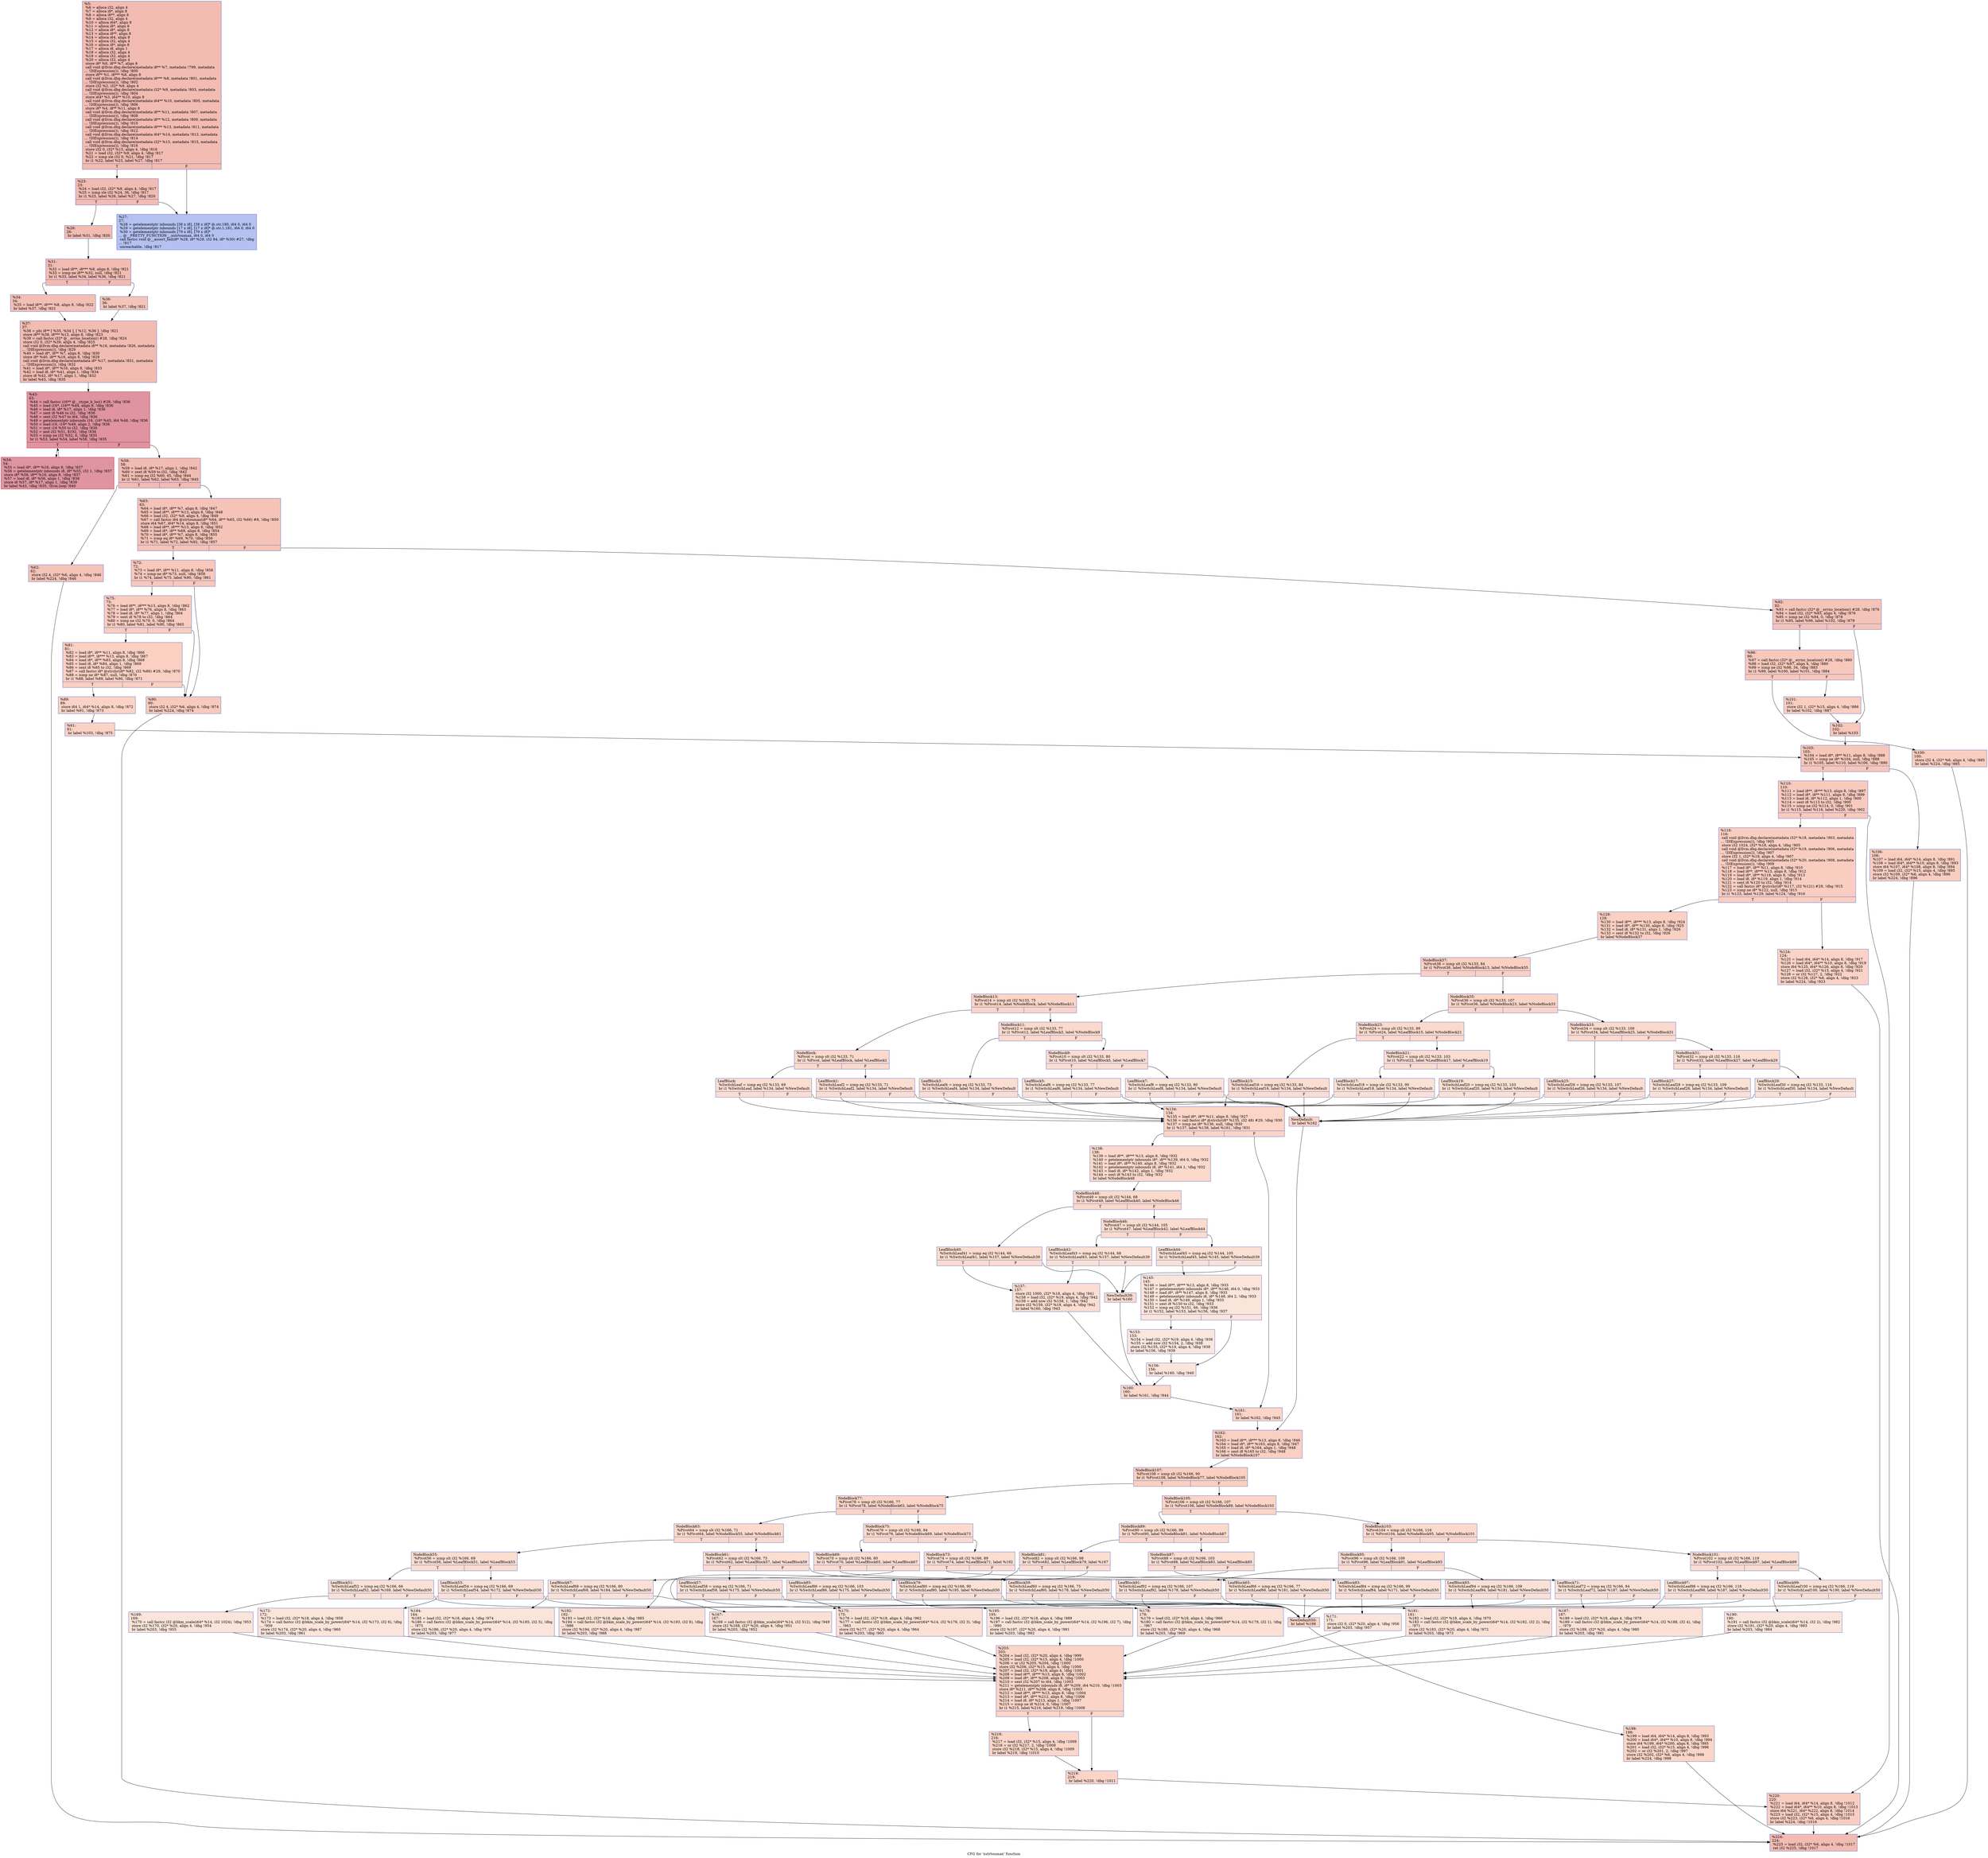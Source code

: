 digraph "CFG for 'xstrtoumax' function" {
	label="CFG for 'xstrtoumax' function";

	Node0x233a4b0 [shape=record,color="#3d50c3ff", style=filled, fillcolor="#e1675170",label="{%5:\l  %6 = alloca i32, align 4\l  %7 = alloca i8*, align 8\l  %8 = alloca i8**, align 8\l  %9 = alloca i32, align 4\l  %10 = alloca i64*, align 8\l  %11 = alloca i8*, align 8\l  %12 = alloca i8*, align 8\l  %13 = alloca i8**, align 8\l  %14 = alloca i64, align 8\l  %15 = alloca i32, align 4\l  %16 = alloca i8*, align 8\l  %17 = alloca i8, align 1\l  %18 = alloca i32, align 4\l  %19 = alloca i32, align 4\l  %20 = alloca i32, align 4\l  store i8* %0, i8** %7, align 8\l  call void @llvm.dbg.declare(metadata i8** %7, metadata !799, metadata\l... !DIExpression()), !dbg !800\l  store i8** %1, i8*** %8, align 8\l  call void @llvm.dbg.declare(metadata i8*** %8, metadata !801, metadata\l... !DIExpression()), !dbg !802\l  store i32 %2, i32* %9, align 4\l  call void @llvm.dbg.declare(metadata i32* %9, metadata !803, metadata\l... !DIExpression()), !dbg !804\l  store i64* %3, i64** %10, align 8\l  call void @llvm.dbg.declare(metadata i64** %10, metadata !805, metadata\l... !DIExpression()), !dbg !806\l  store i8* %4, i8** %11, align 8\l  call void @llvm.dbg.declare(metadata i8** %11, metadata !807, metadata\l... !DIExpression()), !dbg !808\l  call void @llvm.dbg.declare(metadata i8** %12, metadata !809, metadata\l... !DIExpression()), !dbg !810\l  call void @llvm.dbg.declare(metadata i8*** %13, metadata !811, metadata\l... !DIExpression()), !dbg !812\l  call void @llvm.dbg.declare(metadata i64* %14, metadata !813, metadata\l... !DIExpression()), !dbg !814\l  call void @llvm.dbg.declare(metadata i32* %15, metadata !815, metadata\l... !DIExpression()), !dbg !816\l  store i32 0, i32* %15, align 4, !dbg !816\l  %21 = load i32, i32* %9, align 4, !dbg !817\l  %22 = icmp sle i32 0, %21, !dbg !817\l  br i1 %22, label %23, label %27, !dbg !817\l|{<s0>T|<s1>F}}"];
	Node0x233a4b0:s0 -> Node0x233a970;
	Node0x233a4b0:s1 -> Node0x233aa10;
	Node0x233a970 [shape=record,color="#3d50c3ff", style=filled, fillcolor="#e1675170",label="{%23:\l23:                                               \l  %24 = load i32, i32* %9, align 4, !dbg !817\l  %25 = icmp sle i32 %24, 36, !dbg !817\l  br i1 %25, label %26, label %27, !dbg !820\l|{<s0>T|<s1>F}}"];
	Node0x233a970:s0 -> Node0x233a9c0;
	Node0x233a970:s1 -> Node0x233aa10;
	Node0x233a9c0 [shape=record,color="#3d50c3ff", style=filled, fillcolor="#e1675170",label="{%26:\l26:                                               \l  br label %31, !dbg !820\l}"];
	Node0x233a9c0 -> Node0x233aa60;
	Node0x233aa10 [shape=record,color="#3d50c3ff", style=filled, fillcolor="#5572df70",label="{%27:\l27:                                               \l  %28 = getelementptr inbounds [38 x i8], [38 x i8]* @.str.180, i64 0, i64 0\l  %29 = getelementptr inbounds [17 x i8], [17 x i8]* @.str.1.181, i64 0, i64 0\l  %30 = getelementptr inbounds [79 x i8], [79 x i8]*\l... @__PRETTY_FUNCTION__.xstrtoumax, i64 0, i64 0\l  call fastcc void @__assert_fail(i8* %28, i8* %29, i32 84, i8* %30) #27, !dbg\l... !817\l  unreachable, !dbg !817\l}"];
	Node0x233aa60 [shape=record,color="#3d50c3ff", style=filled, fillcolor="#e1675170",label="{%31:\l31:                                               \l  %32 = load i8**, i8*** %8, align 8, !dbg !821\l  %33 = icmp ne i8** %32, null, !dbg !821\l  br i1 %33, label %34, label %36, !dbg !821\l|{<s0>T|<s1>F}}"];
	Node0x233aa60:s0 -> Node0x233aab0;
	Node0x233aa60:s1 -> Node0x233ab00;
	Node0x233aab0 [shape=record,color="#3d50c3ff", style=filled, fillcolor="#e5705870",label="{%34:\l34:                                               \l  %35 = load i8**, i8*** %8, align 8, !dbg !822\l  br label %37, !dbg !821\l}"];
	Node0x233aab0 -> Node0x233ab50;
	Node0x233ab00 [shape=record,color="#3d50c3ff", style=filled, fillcolor="#e97a5f70",label="{%36:\l36:                                               \l  br label %37, !dbg !821\l}"];
	Node0x233ab00 -> Node0x233ab50;
	Node0x233ab50 [shape=record,color="#3d50c3ff", style=filled, fillcolor="#e1675170",label="{%37:\l37:                                               \l  %38 = phi i8** [ %35, %34 ], [ %12, %36 ], !dbg !821\l  store i8** %38, i8*** %13, align 8, !dbg !823\l  %39 = call fastcc i32* @__errno_location() #28, !dbg !824\l  store i32 0, i32* %39, align 4, !dbg !825\l  call void @llvm.dbg.declare(metadata i8** %16, metadata !826, metadata\l... !DIExpression()), !dbg !829\l  %40 = load i8*, i8** %7, align 8, !dbg !830\l  store i8* %40, i8** %16, align 8, !dbg !829\l  call void @llvm.dbg.declare(metadata i8* %17, metadata !831, metadata\l... !DIExpression()), !dbg !832\l  %41 = load i8*, i8** %16, align 8, !dbg !833\l  %42 = load i8, i8* %41, align 1, !dbg !834\l  store i8 %42, i8* %17, align 1, !dbg !832\l  br label %43, !dbg !835\l}"];
	Node0x233ab50 -> Node0x233aba0;
	Node0x233aba0 [shape=record,color="#b70d28ff", style=filled, fillcolor="#b70d2870",label="{%43:\l43:                                               \l  %44 = call fastcc i16** @__ctype_b_loc() #28, !dbg !836\l  %45 = load i16*, i16** %44, align 8, !dbg !836\l  %46 = load i8, i8* %17, align 1, !dbg !836\l  %47 = zext i8 %46 to i32, !dbg !836\l  %48 = sext i32 %47 to i64, !dbg !836\l  %49 = getelementptr inbounds i16, i16* %45, i64 %48, !dbg !836\l  %50 = load i16, i16* %49, align 2, !dbg !836\l  %51 = zext i16 %50 to i32, !dbg !836\l  %52 = and i32 %51, 8192, !dbg !836\l  %53 = icmp ne i32 %52, 0, !dbg !835\l  br i1 %53, label %54, label %58, !dbg !835\l|{<s0>T|<s1>F}}"];
	Node0x233aba0:s0 -> Node0x233abf0;
	Node0x233aba0:s1 -> Node0x233ac40;
	Node0x233abf0 [shape=record,color="#b70d28ff", style=filled, fillcolor="#b70d2870",label="{%54:\l54:                                               \l  %55 = load i8*, i8** %16, align 8, !dbg !837\l  %56 = getelementptr inbounds i8, i8* %55, i32 1, !dbg !837\l  store i8* %56, i8** %16, align 8, !dbg !837\l  %57 = load i8, i8* %56, align 1, !dbg !838\l  store i8 %57, i8* %17, align 1, !dbg !839\l  br label %43, !dbg !835, !llvm.loop !840\l}"];
	Node0x233abf0 -> Node0x233aba0;
	Node0x233ac40 [shape=record,color="#3d50c3ff", style=filled, fillcolor="#e1675170",label="{%58:\l58:                                               \l  %59 = load i8, i8* %17, align 1, !dbg !842\l  %60 = zext i8 %59 to i32, !dbg !842\l  %61 = icmp eq i32 %60, 45, !dbg !844\l  br i1 %61, label %62, label %63, !dbg !845\l|{<s0>T|<s1>F}}"];
	Node0x233ac40:s0 -> Node0x233ac90;
	Node0x233ac40:s1 -> Node0x233ace0;
	Node0x233ac90 [shape=record,color="#3d50c3ff", style=filled, fillcolor="#e8765c70",label="{%62:\l62:                                               \l  store i32 4, i32* %6, align 4, !dbg !846\l  br label %224, !dbg !846\l}"];
	Node0x233ac90 -> Node0x233ccc0;
	Node0x233ace0 [shape=record,color="#3d50c3ff", style=filled, fillcolor="#e8765c70",label="{%63:\l63:                                               \l  %64 = load i8*, i8** %7, align 8, !dbg !847\l  %65 = load i8**, i8*** %13, align 8, !dbg !848\l  %66 = load i32, i32* %9, align 4, !dbg !849\l  %67 = call fastcc i64 @strtoumax(i8* %64, i8** %65, i32 %66) #8, !dbg !850\l  store i64 %67, i64* %14, align 8, !dbg !851\l  %68 = load i8**, i8*** %13, align 8, !dbg !852\l  %69 = load i8*, i8** %68, align 8, !dbg !854\l  %70 = load i8*, i8** %7, align 8, !dbg !855\l  %71 = icmp eq i8* %69, %70, !dbg !856\l  br i1 %71, label %72, label %92, !dbg !857\l|{<s0>T|<s1>F}}"];
	Node0x233ace0:s0 -> Node0x233ad30;
	Node0x233ace0:s1 -> Node0x233af10;
	Node0x233ad30 [shape=record,color="#3d50c3ff", style=filled, fillcolor="#ed836670",label="{%72:\l72:                                               \l  %73 = load i8*, i8** %11, align 8, !dbg !858\l  %74 = icmp ne i8* %73, null, !dbg !858\l  br i1 %74, label %75, label %90, !dbg !861\l|{<s0>T|<s1>F}}"];
	Node0x233ad30:s0 -> Node0x233ad80;
	Node0x233ad30:s1 -> Node0x233ae70;
	Node0x233ad80 [shape=record,color="#3d50c3ff", style=filled, fillcolor="#f08b6e70",label="{%75:\l75:                                               \l  %76 = load i8**, i8*** %13, align 8, !dbg !862\l  %77 = load i8*, i8** %76, align 8, !dbg !863\l  %78 = load i8, i8* %77, align 1, !dbg !864\l  %79 = sext i8 %78 to i32, !dbg !864\l  %80 = icmp ne i32 %79, 0, !dbg !864\l  br i1 %80, label %81, label %90, !dbg !865\l|{<s0>T|<s1>F}}"];
	Node0x233ad80:s0 -> Node0x233add0;
	Node0x233ad80:s1 -> Node0x233ae70;
	Node0x233add0 [shape=record,color="#3d50c3ff", style=filled, fillcolor="#f3947570",label="{%81:\l81:                                               \l  %82 = load i8*, i8** %11, align 8, !dbg !866\l  %83 = load i8**, i8*** %13, align 8, !dbg !867\l  %84 = load i8*, i8** %83, align 8, !dbg !868\l  %85 = load i8, i8* %84, align 1, !dbg !869\l  %86 = sext i8 %85 to i32, !dbg !869\l  %87 = call fastcc i8* @strchr(i8* %82, i32 %86) #29, !dbg !870\l  %88 = icmp ne i8* %87, null, !dbg !870\l  br i1 %88, label %89, label %90, !dbg !871\l|{<s0>T|<s1>F}}"];
	Node0x233add0:s0 -> Node0x233ae20;
	Node0x233add0:s1 -> Node0x233ae70;
	Node0x233ae20 [shape=record,color="#3d50c3ff", style=filled, fillcolor="#f59c7d70",label="{%89:\l89:                                               \l  store i64 1, i64* %14, align 8, !dbg !872\l  br label %91, !dbg !873\l}"];
	Node0x233ae20 -> Node0x233aec0;
	Node0x233ae70 [shape=record,color="#3d50c3ff", style=filled, fillcolor="#ef886b70",label="{%90:\l90:                                               \l  store i32 4, i32* %6, align 4, !dbg !874\l  br label %224, !dbg !874\l}"];
	Node0x233ae70 -> Node0x233ccc0;
	Node0x233aec0 [shape=record,color="#3d50c3ff", style=filled, fillcolor="#f59c7d70",label="{%91:\l91:                                               \l  br label %103, !dbg !875\l}"];
	Node0x233aec0 -> Node0x233b0a0;
	Node0x233af10 [shape=record,color="#3d50c3ff", style=filled, fillcolor="#e97a5f70",label="{%92:\l92:                                               \l  %93 = call fastcc i32* @__errno_location() #28, !dbg !876\l  %94 = load i32, i32* %93, align 4, !dbg !876\l  %95 = icmp ne i32 %94, 0, !dbg !878\l  br i1 %95, label %96, label %102, !dbg !879\l|{<s0>T|<s1>F}}"];
	Node0x233af10:s0 -> Node0x233af60;
	Node0x233af10:s1 -> Node0x233b050;
	Node0x233af60 [shape=record,color="#3d50c3ff", style=filled, fillcolor="#ed836670",label="{%96:\l96:                                               \l  %97 = call fastcc i32* @__errno_location() #28, !dbg !880\l  %98 = load i32, i32* %97, align 4, !dbg !880\l  %99 = icmp ne i32 %98, 34, !dbg !883\l  br i1 %99, label %100, label %101, !dbg !884\l|{<s0>T|<s1>F}}"];
	Node0x233af60:s0 -> Node0x233afb0;
	Node0x233af60:s1 -> Node0x233b000;
	Node0x233afb0 [shape=record,color="#3d50c3ff", style=filled, fillcolor="#f2907270",label="{%100:\l100:                                              \l  store i32 4, i32* %6, align 4, !dbg !885\l  br label %224, !dbg !885\l}"];
	Node0x233afb0 -> Node0x233ccc0;
	Node0x233b000 [shape=record,color="#3d50c3ff", style=filled, fillcolor="#f2907270",label="{%101:\l101:                                              \l  store i32 1, i32* %15, align 4, !dbg !886\l  br label %102, !dbg !887\l}"];
	Node0x233b000 -> Node0x233b050;
	Node0x233b050 [shape=record,color="#3d50c3ff", style=filled, fillcolor="#ed836670",label="{%102:\l102:                                              \l  br label %103\l}"];
	Node0x233b050 -> Node0x233b0a0;
	Node0x233b0a0 [shape=record,color="#3d50c3ff", style=filled, fillcolor="#ec7f6370",label="{%103:\l103:                                              \l  %104 = load i8*, i8** %11, align 8, !dbg !888\l  %105 = icmp ne i8* %104, null, !dbg !888\l  br i1 %105, label %110, label %106, !dbg !890\l|{<s0>T|<s1>F}}"];
	Node0x233b0a0:s0 -> Node0x233b140;
	Node0x233b0a0:s1 -> Node0x233b0f0;
	Node0x233b0f0 [shape=record,color="#3d50c3ff", style=filled, fillcolor="#f2907270",label="{%106:\l106:                                              \l  %107 = load i64, i64* %14, align 8, !dbg !891\l  %108 = load i64*, i64** %10, align 8, !dbg !893\l  store i64 %107, i64* %108, align 8, !dbg !894\l  %109 = load i32, i32* %15, align 4, !dbg !895\l  store i32 %109, i32* %6, align 4, !dbg !896\l  br label %224, !dbg !896\l}"];
	Node0x233b0f0 -> Node0x233ccc0;
	Node0x233b140 [shape=record,color="#3d50c3ff", style=filled, fillcolor="#ef886b70",label="{%110:\l110:                                              \l  %111 = load i8**, i8*** %13, align 8, !dbg !897\l  %112 = load i8*, i8** %111, align 8, !dbg !899\l  %113 = load i8, i8* %112, align 1, !dbg !900\l  %114 = sext i8 %113 to i32, !dbg !900\l  %115 = icmp ne i32 %114, 0, !dbg !901\l  br i1 %115, label %116, label %220, !dbg !902\l|{<s0>T|<s1>F}}"];
	Node0x233b140:s0 -> Node0x233b190;
	Node0x233b140:s1 -> Node0x233cc70;
	Node0x233b190 [shape=record,color="#3d50c3ff", style=filled, fillcolor="#f2907270",label="{%116:\l116:                                              \l  call void @llvm.dbg.declare(metadata i32* %18, metadata !903, metadata\l... !DIExpression()), !dbg !905\l  store i32 1024, i32* %18, align 4, !dbg !905\l  call void @llvm.dbg.declare(metadata i32* %19, metadata !906, metadata\l... !DIExpression()), !dbg !907\l  store i32 1, i32* %19, align 4, !dbg !907\l  call void @llvm.dbg.declare(metadata i32* %20, metadata !908, metadata\l... !DIExpression()), !dbg !909\l  %117 = load i8*, i8** %11, align 8, !dbg !910\l  %118 = load i8**, i8*** %13, align 8, !dbg !912\l  %119 = load i8*, i8** %118, align 8, !dbg !913\l  %120 = load i8, i8* %119, align 1, !dbg !914\l  %121 = sext i8 %120 to i32, !dbg !914\l  %122 = call fastcc i8* @strchr(i8* %117, i32 %121) #29, !dbg !915\l  %123 = icmp ne i8* %122, null, !dbg !915\l  br i1 %123, label %129, label %124, !dbg !916\l|{<s0>T|<s1>F}}"];
	Node0x233b190:s0 -> Node0x233b230;
	Node0x233b190:s1 -> Node0x233b1e0;
	Node0x233b1e0 [shape=record,color="#3d50c3ff", style=filled, fillcolor="#f59c7d70",label="{%124:\l124:                                              \l  %125 = load i64, i64* %14, align 8, !dbg !917\l  %126 = load i64*, i64** %10, align 8, !dbg !919\l  store i64 %125, i64* %126, align 8, !dbg !920\l  %127 = load i32, i32* %15, align 4, !dbg !921\l  %128 = or i32 %127, 2, !dbg !922\l  store i32 %128, i32* %6, align 4, !dbg !923\l  br label %224, !dbg !923\l}"];
	Node0x233b1e0 -> Node0x233ccc0;
	Node0x233b230 [shape=record,color="#3d50c3ff", style=filled, fillcolor="#f3947570",label="{%129:\l129:                                              \l  %130 = load i8**, i8*** %13, align 8, !dbg !924\l  %131 = load i8*, i8** %130, align 8, !dbg !925\l  %132 = load i8, i8* %131, align 1, !dbg !926\l  %133 = sext i8 %132 to i32, !dbg !926\l  br label %NodeBlock37\l}"];
	Node0x233b230 -> Node0x233b280;
	Node0x233b280 [shape=record,color="#3d50c3ff", style=filled, fillcolor="#f3947570",label="{NodeBlock37:                                      \l  %Pivot38 = icmp slt i32 %133, 84\l  br i1 %Pivot38, label %NodeBlock13, label %NodeBlock35\l|{<s0>T|<s1>F}}"];
	Node0x233b280:s0 -> Node0x233b640;
	Node0x233b280:s1 -> Node0x233b2d0;
	Node0x233b2d0 [shape=record,color="#3d50c3ff", style=filled, fillcolor="#f5a08170",label="{NodeBlock35:                                      \l  %Pivot36 = icmp slt i32 %133, 107\l  br i1 %Pivot36, label %NodeBlock23, label %NodeBlock33\l|{<s0>T|<s1>F}}"];
	Node0x233b2d0:s0 -> Node0x233b4b0;
	Node0x233b2d0:s1 -> Node0x233b320;
	Node0x233b320 [shape=record,color="#3d50c3ff", style=filled, fillcolor="#f7ac8e70",label="{NodeBlock33:                                      \l  %Pivot34 = icmp slt i32 %133, 109\l  br i1 %Pivot34, label %LeafBlock25, label %NodeBlock31\l|{<s0>T|<s1>F}}"];
	Node0x233b320:s0 -> Node0x233b460;
	Node0x233b320:s1 -> Node0x233b370;
	Node0x233b370 [shape=record,color="#3d50c3ff", style=filled, fillcolor="#f7b39670",label="{NodeBlock31:                                      \l  %Pivot32 = icmp slt i32 %133, 116\l  br i1 %Pivot32, label %LeafBlock27, label %LeafBlock29\l|{<s0>T|<s1>F}}"];
	Node0x233b370:s0 -> Node0x233b410;
	Node0x233b370:s1 -> Node0x233b3c0;
	Node0x233b3c0 [shape=record,color="#3d50c3ff", style=filled, fillcolor="#f7bca170",label="{LeafBlock29:                                      \l  %SwitchLeaf30 = icmp eq i32 %133, 116\l  br i1 %SwitchLeaf30, label %134, label %NewDefault\l|{<s0>T|<s1>F}}"];
	Node0x233b3c0:s0 -> Node0x233b910;
	Node0x233b3c0:s1 -> Node0x233bd70;
	Node0x233b410 [shape=record,color="#3d50c3ff", style=filled, fillcolor="#f7bca170",label="{LeafBlock27:                                      \l  %SwitchLeaf28 = icmp eq i32 %133, 109\l  br i1 %SwitchLeaf28, label %134, label %NewDefault\l|{<s0>T|<s1>F}}"];
	Node0x233b410:s0 -> Node0x233b910;
	Node0x233b410:s1 -> Node0x233bd70;
	Node0x233b460 [shape=record,color="#3d50c3ff", style=filled, fillcolor="#f7b39670",label="{LeafBlock25:                                      \l  %SwitchLeaf26 = icmp eq i32 %133, 107\l  br i1 %SwitchLeaf26, label %134, label %NewDefault\l|{<s0>T|<s1>F}}"];
	Node0x233b460:s0 -> Node0x233b910;
	Node0x233b460:s1 -> Node0x233bd70;
	Node0x233b4b0 [shape=record,color="#3d50c3ff", style=filled, fillcolor="#f7ac8e70",label="{NodeBlock23:                                      \l  %Pivot24 = icmp slt i32 %133, 89\l  br i1 %Pivot24, label %LeafBlock15, label %NodeBlock21\l|{<s0>T|<s1>F}}"];
	Node0x233b4b0:s0 -> Node0x233b5f0;
	Node0x233b4b0:s1 -> Node0x233b500;
	Node0x233b500 [shape=record,color="#3d50c3ff", style=filled, fillcolor="#f7b39670",label="{NodeBlock21:                                      \l  %Pivot22 = icmp slt i32 %133, 103\l  br i1 %Pivot22, label %LeafBlock17, label %LeafBlock19\l|{<s0>T|<s1>F}}"];
	Node0x233b500:s0 -> Node0x233b5a0;
	Node0x233b500:s1 -> Node0x233b550;
	Node0x233b550 [shape=record,color="#3d50c3ff", style=filled, fillcolor="#f7bca170",label="{LeafBlock19:                                      \l  %SwitchLeaf20 = icmp eq i32 %133, 103\l  br i1 %SwitchLeaf20, label %134, label %NewDefault\l|{<s0>T|<s1>F}}"];
	Node0x233b550:s0 -> Node0x233b910;
	Node0x233b550:s1 -> Node0x233bd70;
	Node0x233b5a0 [shape=record,color="#3d50c3ff", style=filled, fillcolor="#f7bca170",label="{LeafBlock17:                                      \l  %SwitchLeaf18 = icmp sle i32 %133, 90\l  br i1 %SwitchLeaf18, label %134, label %NewDefault\l|{<s0>T|<s1>F}}"];
	Node0x233b5a0:s0 -> Node0x233b910;
	Node0x233b5a0:s1 -> Node0x233bd70;
	Node0x233b5f0 [shape=record,color="#3d50c3ff", style=filled, fillcolor="#f7b39670",label="{LeafBlock15:                                      \l  %SwitchLeaf16 = icmp eq i32 %133, 84\l  br i1 %SwitchLeaf16, label %134, label %NewDefault\l|{<s0>T|<s1>F}}"];
	Node0x233b5f0:s0 -> Node0x233b910;
	Node0x233b5f0:s1 -> Node0x233bd70;
	Node0x233b640 [shape=record,color="#3d50c3ff", style=filled, fillcolor="#f5a08170",label="{NodeBlock13:                                      \l  %Pivot14 = icmp slt i32 %133, 75\l  br i1 %Pivot14, label %NodeBlock, label %NodeBlock11\l|{<s0>T|<s1>F}}"];
	Node0x233b640:s0 -> Node0x233b820;
	Node0x233b640:s1 -> Node0x233b690;
	Node0x233b690 [shape=record,color="#3d50c3ff", style=filled, fillcolor="#f7ac8e70",label="{NodeBlock11:                                      \l  %Pivot12 = icmp slt i32 %133, 77\l  br i1 %Pivot12, label %LeafBlock3, label %NodeBlock9\l|{<s0>T|<s1>F}}"];
	Node0x233b690:s0 -> Node0x233b7d0;
	Node0x233b690:s1 -> Node0x233b6e0;
	Node0x233b6e0 [shape=record,color="#3d50c3ff", style=filled, fillcolor="#f7b39670",label="{NodeBlock9:                                       \l  %Pivot10 = icmp slt i32 %133, 80\l  br i1 %Pivot10, label %LeafBlock5, label %LeafBlock7\l|{<s0>T|<s1>F}}"];
	Node0x233b6e0:s0 -> Node0x233b780;
	Node0x233b6e0:s1 -> Node0x233b730;
	Node0x233b730 [shape=record,color="#3d50c3ff", style=filled, fillcolor="#f7bca170",label="{LeafBlock7:                                       \l  %SwitchLeaf8 = icmp eq i32 %133, 80\l  br i1 %SwitchLeaf8, label %134, label %NewDefault\l|{<s0>T|<s1>F}}"];
	Node0x233b730:s0 -> Node0x233b910;
	Node0x233b730:s1 -> Node0x233bd70;
	Node0x233b780 [shape=record,color="#3d50c3ff", style=filled, fillcolor="#f7bca170",label="{LeafBlock5:                                       \l  %SwitchLeaf6 = icmp eq i32 %133, 77\l  br i1 %SwitchLeaf6, label %134, label %NewDefault\l|{<s0>T|<s1>F}}"];
	Node0x233b780:s0 -> Node0x233b910;
	Node0x233b780:s1 -> Node0x233bd70;
	Node0x233b7d0 [shape=record,color="#3d50c3ff", style=filled, fillcolor="#f7b39670",label="{LeafBlock3:                                       \l  %SwitchLeaf4 = icmp eq i32 %133, 75\l  br i1 %SwitchLeaf4, label %134, label %NewDefault\l|{<s0>T|<s1>F}}"];
	Node0x233b7d0:s0 -> Node0x233b910;
	Node0x233b7d0:s1 -> Node0x233bd70;
	Node0x233b820 [shape=record,color="#3d50c3ff", style=filled, fillcolor="#f7ac8e70",label="{NodeBlock:                                        \l  %Pivot = icmp slt i32 %133, 71\l  br i1 %Pivot, label %LeafBlock, label %LeafBlock1\l|{<s0>T|<s1>F}}"];
	Node0x233b820:s0 -> Node0x233b8c0;
	Node0x233b820:s1 -> Node0x233b870;
	Node0x233b870 [shape=record,color="#3d50c3ff", style=filled, fillcolor="#f7b39670",label="{LeafBlock1:                                       \l  %SwitchLeaf2 = icmp eq i32 %133, 71\l  br i1 %SwitchLeaf2, label %134, label %NewDefault\l|{<s0>T|<s1>F}}"];
	Node0x233b870:s0 -> Node0x233b910;
	Node0x233b870:s1 -> Node0x233bd70;
	Node0x233b8c0 [shape=record,color="#3d50c3ff", style=filled, fillcolor="#f7b39670",label="{LeafBlock:                                        \l  %SwitchLeaf = icmp eq i32 %133, 69\l  br i1 %SwitchLeaf, label %134, label %NewDefault\l|{<s0>T|<s1>F}}"];
	Node0x233b8c0:s0 -> Node0x233b910;
	Node0x233b8c0:s1 -> Node0x233bd70;
	Node0x233b910 [shape=record,color="#3d50c3ff", style=filled, fillcolor="#f5a08170",label="{%134:\l134:                                              \l  %135 = load i8*, i8** %11, align 8, !dbg !927\l  %136 = call fastcc i8* @strchr(i8* %135, i32 48) #29, !dbg !930\l  %137 = icmp ne i8* %136, null, !dbg !930\l  br i1 %137, label %138, label %161, !dbg !931\l|{<s0>T|<s1>F}}"];
	Node0x233b910:s0 -> Node0x233b960;
	Node0x233b910:s1 -> Node0x233bd20;
	Node0x233b960 [shape=record,color="#3d50c3ff", style=filled, fillcolor="#f7a88970",label="{%138:\l138:                                              \l  %139 = load i8**, i8*** %13, align 8, !dbg !932\l  %140 = getelementptr inbounds i8*, i8** %139, i64 0, !dbg !932\l  %141 = load i8*, i8** %140, align 8, !dbg !932\l  %142 = getelementptr inbounds i8, i8* %141, i64 1, !dbg !932\l  %143 = load i8, i8* %142, align 1, !dbg !932\l  %144 = sext i8 %143 to i32, !dbg !932\l  br label %NodeBlock48\l}"];
	Node0x233b960 -> Node0x233b9b0;
	Node0x233b9b0 [shape=record,color="#3d50c3ff", style=filled, fillcolor="#f7a88970",label="{NodeBlock48:                                      \l  %Pivot49 = icmp slt i32 %144, 68\l  br i1 %Pivot49, label %LeafBlock40, label %NodeBlock46\l|{<s0>T|<s1>F}}"];
	Node0x233b9b0:s0 -> Node0x233baf0;
	Node0x233b9b0:s1 -> Node0x233ba00;
	Node0x233ba00 [shape=record,color="#3d50c3ff", style=filled, fillcolor="#f7af9170",label="{NodeBlock46:                                      \l  %Pivot47 = icmp slt i32 %144, 105\l  br i1 %Pivot47, label %LeafBlock42, label %LeafBlock44\l|{<s0>T|<s1>F}}"];
	Node0x233ba00:s0 -> Node0x233baa0;
	Node0x233ba00:s1 -> Node0x233ba50;
	Node0x233ba50 [shape=record,color="#3d50c3ff", style=filled, fillcolor="#f7b99e70",label="{LeafBlock44:                                      \l  %SwitchLeaf45 = icmp eq i32 %144, 105\l  br i1 %SwitchLeaf45, label %145, label %NewDefault39\l|{<s0>T|<s1>F}}"];
	Node0x233ba50:s0 -> Node0x233bb40;
	Node0x233ba50:s1 -> Node0x233bc80;
	Node0x233baa0 [shape=record,color="#3d50c3ff", style=filled, fillcolor="#f7b99e70",label="{LeafBlock42:                                      \l  %SwitchLeaf43 = icmp eq i32 %144, 68\l  br i1 %SwitchLeaf43, label %157, label %NewDefault39\l|{<s0>T|<s1>F}}"];
	Node0x233baa0:s0 -> Node0x233bc30;
	Node0x233baa0:s1 -> Node0x233bc80;
	Node0x233baf0 [shape=record,color="#3d50c3ff", style=filled, fillcolor="#f7af9170",label="{LeafBlock40:                                      \l  %SwitchLeaf41 = icmp eq i32 %144, 66\l  br i1 %SwitchLeaf41, label %157, label %NewDefault39\l|{<s0>T|<s1>F}}"];
	Node0x233baf0:s0 -> Node0x233bc30;
	Node0x233baf0:s1 -> Node0x233bc80;
	Node0x233bb40 [shape=record,color="#3d50c3ff", style=filled, fillcolor="#f5c1a970",label="{%145:\l145:                                              \l  %146 = load i8**, i8*** %13, align 8, !dbg !933\l  %147 = getelementptr inbounds i8*, i8** %146, i64 0, !dbg !933\l  %148 = load i8*, i8** %147, align 8, !dbg !933\l  %149 = getelementptr inbounds i8, i8* %148, i64 2, !dbg !933\l  %150 = load i8, i8* %149, align 1, !dbg !933\l  %151 = sext i8 %150 to i32, !dbg !933\l  %152 = icmp eq i32 %151, 66, !dbg !936\l  br i1 %152, label %153, label %156, !dbg !937\l|{<s0>T|<s1>F}}"];
	Node0x233bb40:s0 -> Node0x233bb90;
	Node0x233bb40:s1 -> Node0x233bbe0;
	Node0x233bb90 [shape=record,color="#3d50c3ff", style=filled, fillcolor="#f3c7b170",label="{%153:\l153:                                              \l  %154 = load i32, i32* %19, align 4, !dbg !938\l  %155 = add nsw i32 %154, 2, !dbg !938\l  store i32 %155, i32* %19, align 4, !dbg !938\l  br label %156, !dbg !939\l}"];
	Node0x233bb90 -> Node0x233bbe0;
	Node0x233bbe0 [shape=record,color="#3d50c3ff", style=filled, fillcolor="#f5c1a970",label="{%156:\l156:                                              \l  br label %160, !dbg !940\l}"];
	Node0x233bbe0 -> Node0x233bcd0;
	Node0x233bc30 [shape=record,color="#3d50c3ff", style=filled, fillcolor="#f7b39670",label="{%157:\l157:                                              \l  store i32 1000, i32* %18, align 4, !dbg !941\l  %158 = load i32, i32* %19, align 4, !dbg !942\l  %159 = add nsw i32 %158, 1, !dbg !942\l  store i32 %159, i32* %19, align 4, !dbg !942\l  br label %160, !dbg !943\l}"];
	Node0x233bc30 -> Node0x233bcd0;
	Node0x233bc80 [shape=record,color="#3d50c3ff", style=filled, fillcolor="#f7af9170",label="{NewDefault39:                                     \l  br label %160\l}"];
	Node0x233bc80 -> Node0x233bcd0;
	Node0x233bcd0 [shape=record,color="#3d50c3ff", style=filled, fillcolor="#f7a88970",label="{%160:\l160:                                              \l  br label %161, !dbg !944\l}"];
	Node0x233bcd0 -> Node0x233bd20;
	Node0x233bd20 [shape=record,color="#3d50c3ff", style=filled, fillcolor="#f5a08170",label="{%161:\l161:                                              \l  br label %162, !dbg !945\l}"];
	Node0x233bd20 -> Node0x233bdc0;
	Node0x233bd70 [shape=record,color="#3d50c3ff", style=filled, fillcolor="#f5a08170",label="{NewDefault:                                       \l  br label %162\l}"];
	Node0x233bd70 -> Node0x233bdc0;
	Node0x233bdc0 [shape=record,color="#3d50c3ff", style=filled, fillcolor="#f3947570",label="{%162:\l162:                                              \l  %163 = load i8**, i8*** %13, align 8, !dbg !946\l  %164 = load i8*, i8** %163, align 8, !dbg !947\l  %165 = load i8, i8* %164, align 1, !dbg !948\l  %166 = sext i8 %165 to i32, !dbg !948\l  br label %NodeBlock107\l}"];
	Node0x233bdc0 -> Node0x233be10;
	Node0x233be10 [shape=record,color="#3d50c3ff", style=filled, fillcolor="#f3947570",label="{NodeBlock107:                                     \l  %Pivot108 = icmp slt i32 %166, 90\l  br i1 %Pivot108, label %NodeBlock77, label %NodeBlock105\l|{<s0>T|<s1>F}}"];
	Node0x233be10:s0 -> Node0x233c2c0;
	Node0x233be10:s1 -> Node0x233be60;
	Node0x233be60 [shape=record,color="#3d50c3ff", style=filled, fillcolor="#f5a08170",label="{NodeBlock105:                                     \l  %Pivot106 = icmp slt i32 %166, 107\l  br i1 %Pivot106, label %NodeBlock89, label %NodeBlock103\l|{<s0>T|<s1>F}}"];
	Node0x233be60:s0 -> Node0x233c0e0;
	Node0x233be60:s1 -> Node0x233beb0;
	Node0x233beb0 [shape=record,color="#3d50c3ff", style=filled, fillcolor="#f7ac8e70",label="{NodeBlock103:                                     \l  %Pivot104 = icmp slt i32 %166, 116\l  br i1 %Pivot104, label %NodeBlock95, label %NodeBlock101\l|{<s0>T|<s1>F}}"];
	Node0x233beb0:s0 -> Node0x233bff0;
	Node0x233beb0:s1 -> Node0x233bf00;
	Node0x233bf00 [shape=record,color="#3d50c3ff", style=filled, fillcolor="#f7b39670",label="{NodeBlock101:                                     \l  %Pivot102 = icmp slt i32 %166, 119\l  br i1 %Pivot102, label %LeafBlock97, label %LeafBlock99\l|{<s0>T|<s1>F}}"];
	Node0x233bf00:s0 -> Node0x233bfa0;
	Node0x233bf00:s1 -> Node0x233bf50;
	Node0x233bf50 [shape=record,color="#3d50c3ff", style=filled, fillcolor="#f7bca170",label="{LeafBlock99:                                      \l  %SwitchLeaf100 = icmp eq i32 %166, 119\l  br i1 %SwitchLeaf100, label %190, label %NewDefault50\l|{<s0>T|<s1>F}}"];
	Node0x233bf50:s0 -> Node0x233c9f0;
	Node0x233bf50:s1 -> Node0x233cae0;
	Node0x233bfa0 [shape=record,color="#3d50c3ff", style=filled, fillcolor="#f7bca170",label="{LeafBlock97:                                      \l  %SwitchLeaf98 = icmp eq i32 %166, 116\l  br i1 %SwitchLeaf98, label %187, label %NewDefault50\l|{<s0>T|<s1>F}}"];
	Node0x233bfa0:s0 -> Node0x233c9a0;
	Node0x233bfa0:s1 -> Node0x233cae0;
	Node0x233bff0 [shape=record,color="#3d50c3ff", style=filled, fillcolor="#f7b39670",label="{NodeBlock95:                                      \l  %Pivot96 = icmp slt i32 %166, 109\l  br i1 %Pivot96, label %LeafBlock91, label %LeafBlock93\l|{<s0>T|<s1>F}}"];
	Node0x233bff0:s0 -> Node0x233c090;
	Node0x233bff0:s1 -> Node0x233c040;
	Node0x233c040 [shape=record,color="#3d50c3ff", style=filled, fillcolor="#f7bca170",label="{LeafBlock93:                                      \l  %SwitchLeaf94 = icmp eq i32 %166, 109\l  br i1 %SwitchLeaf94, label %181, label %NewDefault50\l|{<s0>T|<s1>F}}"];
	Node0x233c040:s0 -> Node0x233c900;
	Node0x233c040:s1 -> Node0x233cae0;
	Node0x233c090 [shape=record,color="#3d50c3ff", style=filled, fillcolor="#f7bca170",label="{LeafBlock91:                                      \l  %SwitchLeaf92 = icmp eq i32 %166, 107\l  br i1 %SwitchLeaf92, label %178, label %NewDefault50\l|{<s0>T|<s1>F}}"];
	Node0x233c090:s0 -> Node0x233c8b0;
	Node0x233c090:s1 -> Node0x233cae0;
	Node0x233c0e0 [shape=record,color="#3d50c3ff", style=filled, fillcolor="#f7ac8e70",label="{NodeBlock89:                                      \l  %Pivot90 = icmp slt i32 %166, 99\l  br i1 %Pivot90, label %NodeBlock81, label %NodeBlock87\l|{<s0>T|<s1>F}}"];
	Node0x233c0e0:s0 -> Node0x233c220;
	Node0x233c0e0:s1 -> Node0x233c130;
	Node0x233c130 [shape=record,color="#3d50c3ff", style=filled, fillcolor="#f7b39670",label="{NodeBlock87:                                      \l  %Pivot88 = icmp slt i32 %166, 103\l  br i1 %Pivot88, label %LeafBlock83, label %LeafBlock85\l|{<s0>T|<s1>F}}"];
	Node0x233c130:s0 -> Node0x233c1d0;
	Node0x233c130:s1 -> Node0x233c180;
	Node0x233c180 [shape=record,color="#3d50c3ff", style=filled, fillcolor="#f7bca170",label="{LeafBlock85:                                      \l  %SwitchLeaf86 = icmp eq i32 %166, 103\l  br i1 %SwitchLeaf86, label %175, label %NewDefault50\l|{<s0>T|<s1>F}}"];
	Node0x233c180:s0 -> Node0x233c860;
	Node0x233c180:s1 -> Node0x233cae0;
	Node0x233c1d0 [shape=record,color="#3d50c3ff", style=filled, fillcolor="#f7bca170",label="{LeafBlock83:                                      \l  %SwitchLeaf84 = icmp eq i32 %166, 99\l  br i1 %SwitchLeaf84, label %171, label %NewDefault50\l|{<s0>T|<s1>F}}"];
	Node0x233c1d0:s0 -> Node0x233c7c0;
	Node0x233c1d0:s1 -> Node0x233cae0;
	Node0x233c220 [shape=record,color="#3d50c3ff", style=filled, fillcolor="#f7b39670",label="{NodeBlock81:                                      \l  %Pivot82 = icmp slt i32 %166, 98\l  br i1 %Pivot82, label %LeafBlock79, label %167\l|{<s0>T|<s1>F}}"];
	Node0x233c220:s0 -> Node0x233c270;
	Node0x233c220:s1 -> Node0x233c720;
	Node0x233c270 [shape=record,color="#3d50c3ff", style=filled, fillcolor="#f7bca170",label="{LeafBlock79:                                      \l  %SwitchLeaf80 = icmp eq i32 %166, 90\l  br i1 %SwitchLeaf80, label %195, label %NewDefault50\l|{<s0>T|<s1>F}}"];
	Node0x233c270:s0 -> Node0x233ca90;
	Node0x233c270:s1 -> Node0x233cae0;
	Node0x233c2c0 [shape=record,color="#3d50c3ff", style=filled, fillcolor="#f5a08170",label="{NodeBlock77:                                      \l  %Pivot78 = icmp slt i32 %166, 77\l  br i1 %Pivot78, label %NodeBlock63, label %NodeBlock75\l|{<s0>T|<s1>F}}"];
	Node0x233c2c0:s0 -> Node0x233c4f0;
	Node0x233c2c0:s1 -> Node0x233c310;
	Node0x233c310 [shape=record,color="#3d50c3ff", style=filled, fillcolor="#f7ac8e70",label="{NodeBlock75:                                      \l  %Pivot76 = icmp slt i32 %166, 84\l  br i1 %Pivot76, label %NodeBlock69, label %NodeBlock73\l|{<s0>T|<s1>F}}"];
	Node0x233c310:s0 -> Node0x233c400;
	Node0x233c310:s1 -> Node0x233c360;
	Node0x233c360 [shape=record,color="#3d50c3ff", style=filled, fillcolor="#f7b39670",label="{NodeBlock73:                                      \l  %Pivot74 = icmp slt i32 %166, 89\l  br i1 %Pivot74, label %LeafBlock71, label %192\l|{<s0>T|<s1>F}}"];
	Node0x233c360:s0 -> Node0x233c3b0;
	Node0x233c360:s1 -> Node0x233ca40;
	Node0x233c3b0 [shape=record,color="#3d50c3ff", style=filled, fillcolor="#f7bca170",label="{LeafBlock71:                                      \l  %SwitchLeaf72 = icmp eq i32 %166, 84\l  br i1 %SwitchLeaf72, label %187, label %NewDefault50\l|{<s0>T|<s1>F}}"];
	Node0x233c3b0:s0 -> Node0x233c9a0;
	Node0x233c3b0:s1 -> Node0x233cae0;
	Node0x233c400 [shape=record,color="#3d50c3ff", style=filled, fillcolor="#f7b39670",label="{NodeBlock69:                                      \l  %Pivot70 = icmp slt i32 %166, 80\l  br i1 %Pivot70, label %LeafBlock65, label %LeafBlock67\l|{<s0>T|<s1>F}}"];
	Node0x233c400:s0 -> Node0x233c4a0;
	Node0x233c400:s1 -> Node0x233c450;
	Node0x233c450 [shape=record,color="#3d50c3ff", style=filled, fillcolor="#f7bca170",label="{LeafBlock67:                                      \l  %SwitchLeaf68 = icmp eq i32 %166, 80\l  br i1 %SwitchLeaf68, label %184, label %NewDefault50\l|{<s0>T|<s1>F}}"];
	Node0x233c450:s0 -> Node0x233c950;
	Node0x233c450:s1 -> Node0x233cae0;
	Node0x233c4a0 [shape=record,color="#3d50c3ff", style=filled, fillcolor="#f7bca170",label="{LeafBlock65:                                      \l  %SwitchLeaf66 = icmp eq i32 %166, 77\l  br i1 %SwitchLeaf66, label %181, label %NewDefault50\l|{<s0>T|<s1>F}}"];
	Node0x233c4a0:s0 -> Node0x233c900;
	Node0x233c4a0:s1 -> Node0x233cae0;
	Node0x233c4f0 [shape=record,color="#3d50c3ff", style=filled, fillcolor="#f7ac8e70",label="{NodeBlock63:                                      \l  %Pivot64 = icmp slt i32 %166, 71\l  br i1 %Pivot64, label %NodeBlock55, label %NodeBlock61\l|{<s0>T|<s1>F}}"];
	Node0x233c4f0:s0 -> Node0x233c630;
	Node0x233c4f0:s1 -> Node0x233c540;
	Node0x233c540 [shape=record,color="#3d50c3ff", style=filled, fillcolor="#f7b39670",label="{NodeBlock61:                                      \l  %Pivot62 = icmp slt i32 %166, 75\l  br i1 %Pivot62, label %LeafBlock57, label %LeafBlock59\l|{<s0>T|<s1>F}}"];
	Node0x233c540:s0 -> Node0x233c5e0;
	Node0x233c540:s1 -> Node0x233c590;
	Node0x233c590 [shape=record,color="#3d50c3ff", style=filled, fillcolor="#f7bca170",label="{LeafBlock59:                                      \l  %SwitchLeaf60 = icmp eq i32 %166, 75\l  br i1 %SwitchLeaf60, label %178, label %NewDefault50\l|{<s0>T|<s1>F}}"];
	Node0x233c590:s0 -> Node0x233c8b0;
	Node0x233c590:s1 -> Node0x233cae0;
	Node0x233c5e0 [shape=record,color="#3d50c3ff", style=filled, fillcolor="#f7bca170",label="{LeafBlock57:                                      \l  %SwitchLeaf58 = icmp eq i32 %166, 71\l  br i1 %SwitchLeaf58, label %175, label %NewDefault50\l|{<s0>T|<s1>F}}"];
	Node0x233c5e0:s0 -> Node0x233c860;
	Node0x233c5e0:s1 -> Node0x233cae0;
	Node0x233c630 [shape=record,color="#3d50c3ff", style=filled, fillcolor="#f7b39670",label="{NodeBlock55:                                      \l  %Pivot56 = icmp slt i32 %166, 69\l  br i1 %Pivot56, label %LeafBlock51, label %LeafBlock53\l|{<s0>T|<s1>F}}"];
	Node0x233c630:s0 -> Node0x233c6d0;
	Node0x233c630:s1 -> Node0x233c680;
	Node0x233c680 [shape=record,color="#3d50c3ff", style=filled, fillcolor="#f7bca170",label="{LeafBlock53:                                      \l  %SwitchLeaf54 = icmp eq i32 %166, 69\l  br i1 %SwitchLeaf54, label %172, label %NewDefault50\l|{<s0>T|<s1>F}}"];
	Node0x233c680:s0 -> Node0x233c810;
	Node0x233c680:s1 -> Node0x233cae0;
	Node0x233c6d0 [shape=record,color="#3d50c3ff", style=filled, fillcolor="#f7bca170",label="{LeafBlock51:                                      \l  %SwitchLeaf52 = icmp eq i32 %166, 66\l  br i1 %SwitchLeaf52, label %169, label %NewDefault50\l|{<s0>T|<s1>F}}"];
	Node0x233c6d0:s0 -> Node0x233c770;
	Node0x233c6d0:s1 -> Node0x233cae0;
	Node0x233c720 [shape=record,color="#3d50c3ff", style=filled, fillcolor="#f7bca170",label="{%167:\l167:                                              \l  %168 = call fastcc i32 @bkm_scale(i64* %14, i32 512), !dbg !949\l  store i32 %168, i32* %20, align 4, !dbg !951\l  br label %203, !dbg !952\l}"];
	Node0x233c720 -> Node0x233cb80;
	Node0x233c770 [shape=record,color="#3d50c3ff", style=filled, fillcolor="#f5c1a970",label="{%169:\l169:                                              \l  %170 = call fastcc i32 @bkm_scale(i64* %14, i32 1024), !dbg !953\l  store i32 %170, i32* %20, align 4, !dbg !954\l  br label %203, !dbg !955\l}"];
	Node0x233c770 -> Node0x233cb80;
	Node0x233c7c0 [shape=record,color="#3d50c3ff", style=filled, fillcolor="#f5c1a970",label="{%171:\l171:                                              \l  store i32 0, i32* %20, align 4, !dbg !956\l  br label %203, !dbg !957\l}"];
	Node0x233c7c0 -> Node0x233cb80;
	Node0x233c810 [shape=record,color="#3d50c3ff", style=filled, fillcolor="#f5c1a970",label="{%172:\l172:                                              \l  %173 = load i32, i32* %18, align 4, !dbg !958\l  %174 = call fastcc i32 @bkm_scale_by_power(i64* %14, i32 %173, i32 6), !dbg\l... !959\l  store i32 %174, i32* %20, align 4, !dbg !960\l  br label %203, !dbg !961\l}"];
	Node0x233c810 -> Node0x233cb80;
	Node0x233c860 [shape=record,color="#3d50c3ff", style=filled, fillcolor="#f7bca170",label="{%175:\l175:                                              \l  %176 = load i32, i32* %18, align 4, !dbg !962\l  %177 = call fastcc i32 @bkm_scale_by_power(i64* %14, i32 %176, i32 3), !dbg\l... !963\l  store i32 %177, i32* %20, align 4, !dbg !964\l  br label %203, !dbg !965\l}"];
	Node0x233c860 -> Node0x233cb80;
	Node0x233c8b0 [shape=record,color="#3d50c3ff", style=filled, fillcolor="#f7bca170",label="{%178:\l178:                                              \l  %179 = load i32, i32* %18, align 4, !dbg !966\l  %180 = call fastcc i32 @bkm_scale_by_power(i64* %14, i32 %179, i32 1), !dbg\l... !967\l  store i32 %180, i32* %20, align 4, !dbg !968\l  br label %203, !dbg !969\l}"];
	Node0x233c8b0 -> Node0x233cb80;
	Node0x233c900 [shape=record,color="#3d50c3ff", style=filled, fillcolor="#f7bca170",label="{%181:\l181:                                              \l  %182 = load i32, i32* %18, align 4, !dbg !970\l  %183 = call fastcc i32 @bkm_scale_by_power(i64* %14, i32 %182, i32 2), !dbg\l... !971\l  store i32 %183, i32* %20, align 4, !dbg !972\l  br label %203, !dbg !973\l}"];
	Node0x233c900 -> Node0x233cb80;
	Node0x233c950 [shape=record,color="#3d50c3ff", style=filled, fillcolor="#f5c1a970",label="{%184:\l184:                                              \l  %185 = load i32, i32* %18, align 4, !dbg !974\l  %186 = call fastcc i32 @bkm_scale_by_power(i64* %14, i32 %185, i32 5), !dbg\l... !975\l  store i32 %186, i32* %20, align 4, !dbg !976\l  br label %203, !dbg !977\l}"];
	Node0x233c950 -> Node0x233cb80;
	Node0x233c9a0 [shape=record,color="#3d50c3ff", style=filled, fillcolor="#f7bca170",label="{%187:\l187:                                              \l  %188 = load i32, i32* %18, align 4, !dbg !978\l  %189 = call fastcc i32 @bkm_scale_by_power(i64* %14, i32 %188, i32 4), !dbg\l... !979\l  store i32 %189, i32* %20, align 4, !dbg !980\l  br label %203, !dbg !981\l}"];
	Node0x233c9a0 -> Node0x233cb80;
	Node0x233c9f0 [shape=record,color="#3d50c3ff", style=filled, fillcolor="#f5c1a970",label="{%190:\l190:                                              \l  %191 = call fastcc i32 @bkm_scale(i64* %14, i32 2), !dbg !982\l  store i32 %191, i32* %20, align 4, !dbg !983\l  br label %203, !dbg !984\l}"];
	Node0x233c9f0 -> Node0x233cb80;
	Node0x233ca40 [shape=record,color="#3d50c3ff", style=filled, fillcolor="#f7bca170",label="{%192:\l192:                                              \l  %193 = load i32, i32* %18, align 4, !dbg !985\l  %194 = call fastcc i32 @bkm_scale_by_power(i64* %14, i32 %193, i32 8), !dbg\l... !986\l  store i32 %194, i32* %20, align 4, !dbg !987\l  br label %203, !dbg !988\l}"];
	Node0x233ca40 -> Node0x233cb80;
	Node0x233ca90 [shape=record,color="#3d50c3ff", style=filled, fillcolor="#f5c1a970",label="{%195:\l195:                                              \l  %196 = load i32, i32* %18, align 4, !dbg !989\l  %197 = call fastcc i32 @bkm_scale_by_power(i64* %14, i32 %196, i32 7), !dbg\l... !990\l  store i32 %197, i32* %20, align 4, !dbg !991\l  br label %203, !dbg !992\l}"];
	Node0x233ca90 -> Node0x233cb80;
	Node0x233cae0 [shape=record,color="#3d50c3ff", style=filled, fillcolor="#f5a08170",label="{NewDefault50:                                     \l  br label %198\l}"];
	Node0x233cae0 -> Node0x233cb30;
	Node0x233cb30 [shape=record,color="#3d50c3ff", style=filled, fillcolor="#f5a08170",label="{%198:\l198:                                              \l  %199 = load i64, i64* %14, align 8, !dbg !993\l  %200 = load i64*, i64** %10, align 8, !dbg !994\l  store i64 %199, i64* %200, align 8, !dbg !995\l  %201 = load i32, i32* %15, align 4, !dbg !996\l  %202 = or i32 %201, 2, !dbg !997\l  store i32 %202, i32* %6, align 4, !dbg !998\l  br label %224, !dbg !998\l}"];
	Node0x233cb30 -> Node0x233ccc0;
	Node0x233cb80 [shape=record,color="#3d50c3ff", style=filled, fillcolor="#f5a08170",label="{%203:\l203:                                              \l  %204 = load i32, i32* %20, align 4, !dbg !999\l  %205 = load i32, i32* %15, align 4, !dbg !1000\l  %206 = or i32 %205, %204, !dbg !1000\l  store i32 %206, i32* %15, align 4, !dbg !1000\l  %207 = load i32, i32* %19, align 4, !dbg !1001\l  %208 = load i8**, i8*** %13, align 8, !dbg !1002\l  %209 = load i8*, i8** %208, align 8, !dbg !1003\l  %210 = sext i32 %207 to i64, !dbg !1003\l  %211 = getelementptr inbounds i8, i8* %209, i64 %210, !dbg !1003\l  store i8* %211, i8** %208, align 8, !dbg !1003\l  %212 = load i8**, i8*** %13, align 8, !dbg !1004\l  %213 = load i8*, i8** %212, align 8, !dbg !1006\l  %214 = load i8, i8* %213, align 1, !dbg !1007\l  %215 = icmp ne i8 %214, 0, !dbg !1007\l  br i1 %215, label %216, label %219, !dbg !1008\l|{<s0>T|<s1>F}}"];
	Node0x233cb80:s0 -> Node0x233cbd0;
	Node0x233cb80:s1 -> Node0x233cc20;
	Node0x233cbd0 [shape=record,color="#3d50c3ff", style=filled, fillcolor="#f6a38570",label="{%216:\l216:                                              \l  %217 = load i32, i32* %15, align 4, !dbg !1009\l  %218 = or i32 %217, 2, !dbg !1009\l  store i32 %218, i32* %15, align 4, !dbg !1009\l  br label %219, !dbg !1010\l}"];
	Node0x233cbd0 -> Node0x233cc20;
	Node0x233cc20 [shape=record,color="#3d50c3ff", style=filled, fillcolor="#f5a08170",label="{%219:\l219:                                              \l  br label %220, !dbg !1011\l}"];
	Node0x233cc20 -> Node0x233cc70;
	Node0x233cc70 [shape=record,color="#3d50c3ff", style=filled, fillcolor="#f2907270",label="{%220:\l220:                                              \l  %221 = load i64, i64* %14, align 8, !dbg !1012\l  %222 = load i64*, i64** %10, align 8, !dbg !1013\l  store i64 %221, i64* %222, align 8, !dbg !1014\l  %223 = load i32, i32* %15, align 4, !dbg !1015\l  store i32 %223, i32* %6, align 4, !dbg !1016\l  br label %224, !dbg !1016\l}"];
	Node0x233cc70 -> Node0x233ccc0;
	Node0x233ccc0 [shape=record,color="#3d50c3ff", style=filled, fillcolor="#e1675170",label="{%224:\l224:                                              \l  %225 = load i32, i32* %6, align 4, !dbg !1017\l  ret i32 %225, !dbg !1017\l}"];
}
